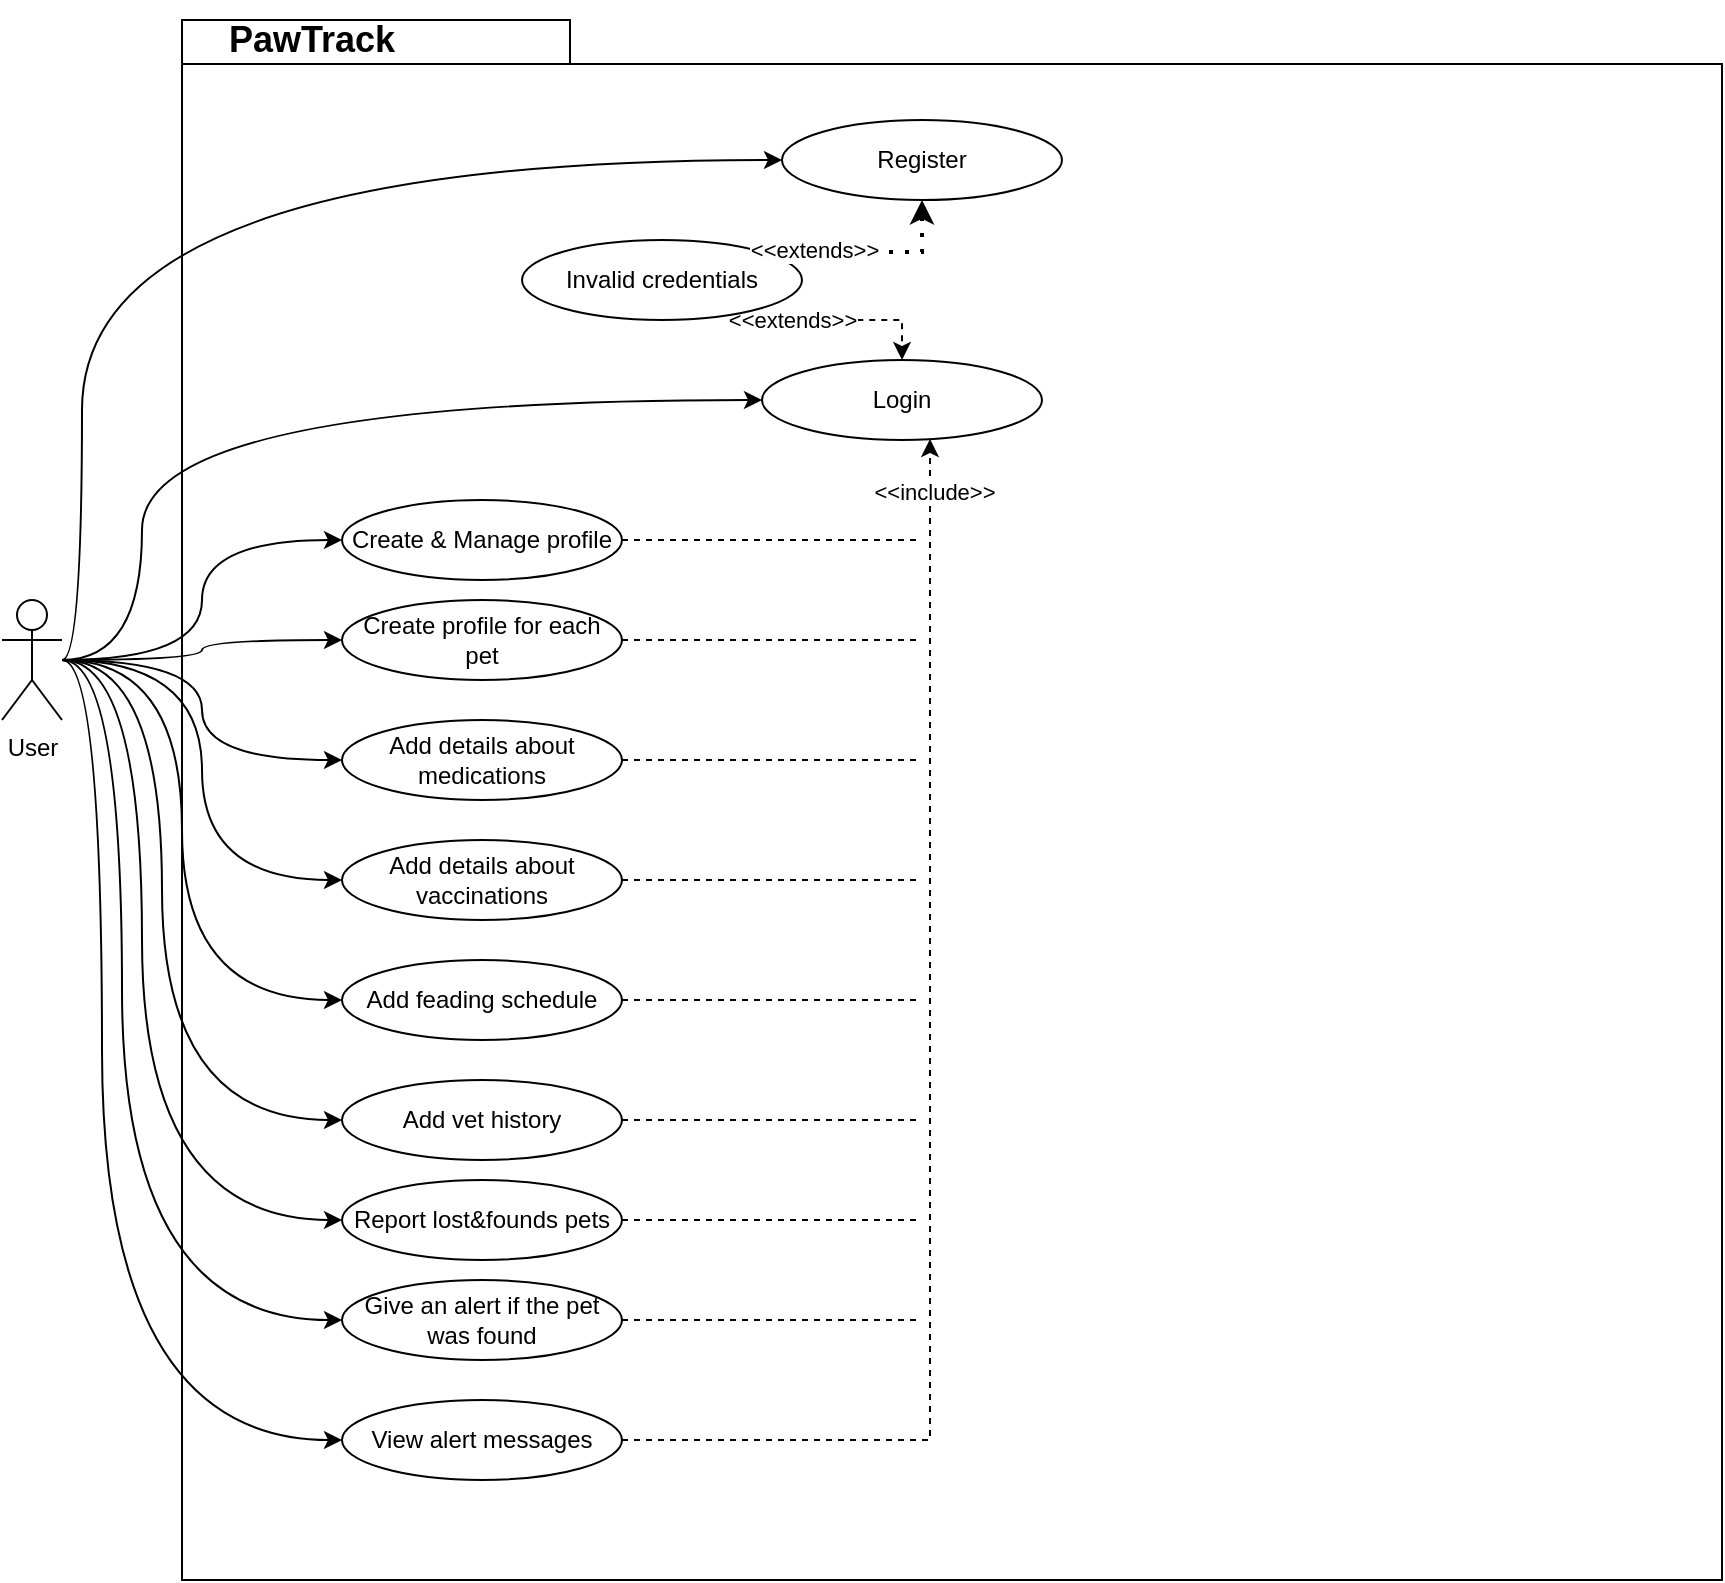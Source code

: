 <mxfile version="26.1.3">
  <diagram name="use case diagram" id="r7t_pRQ6ANRW3cNRwDmR">
    <mxGraphModel dx="2047" dy="1061" grid="1" gridSize="10" guides="1" tooltips="1" connect="1" arrows="1" fold="1" page="1" pageScale="1" pageWidth="850" pageHeight="1100" math="0" shadow="0">
      <root>
        <mxCell id="0" />
        <mxCell id="1" parent="0" />
        <mxCell id="wqspUDHO9LXzTkl7utpf-1" value="" style="shape=folder;fontStyle=1;spacingTop=10;tabWidth=194;tabHeight=22;tabPosition=left;html=1;rounded=0;shadow=0;comic=0;labelBackgroundColor=none;strokeWidth=1;fillColor=none;fontFamily=Verdana;fontSize=10;align=center;" vertex="1" parent="1">
          <mxGeometry x="380" y="100" width="770" height="780" as="geometry" />
        </mxCell>
        <mxCell id="wqspUDHO9LXzTkl7utpf-2" value="&lt;b&gt;&lt;font style=&quot;font-size: 18px;&quot;&gt;PawTrack&lt;/font&gt;&lt;/b&gt;" style="text;html=1;align=center;verticalAlign=middle;whiteSpace=wrap;rounded=0;" vertex="1" parent="1">
          <mxGeometry x="370" y="90" width="150" height="40" as="geometry" />
        </mxCell>
        <mxCell id="wqspUDHO9LXzTkl7utpf-3" value="Login" style="ellipse;whiteSpace=wrap;html=1;" vertex="1" parent="1">
          <mxGeometry x="670" y="270" width="140" height="40" as="geometry" />
        </mxCell>
        <mxCell id="wqspUDHO9LXzTkl7utpf-4" style="edgeStyle=orthogonalEdgeStyle;rounded=0;orthogonalLoop=1;jettySize=auto;html=1;exitX=1;exitY=1;exitDx=0;exitDy=0;entryX=0.5;entryY=0;entryDx=0;entryDy=0;dashed=1;" edge="1" parent="1" source="wqspUDHO9LXzTkl7utpf-6" target="wqspUDHO9LXzTkl7utpf-3">
          <mxGeometry relative="1" as="geometry">
            <Array as="points">
              <mxPoint x="670" y="250" />
              <mxPoint x="740" y="250" />
            </Array>
          </mxGeometry>
        </mxCell>
        <mxCell id="wqspUDHO9LXzTkl7utpf-5" value="&amp;lt;&amp;lt;extends&amp;gt;&amp;gt;" style="edgeLabel;html=1;align=center;verticalAlign=middle;resizable=0;points=[];" vertex="1" connectable="0" parent="wqspUDHO9LXzTkl7utpf-4">
          <mxGeometry x="-0.558" relative="1" as="geometry">
            <mxPoint as="offset" />
          </mxGeometry>
        </mxCell>
        <mxCell id="wqspUDHO9LXzTkl7utpf-6" value="Invalid credentials" style="ellipse;whiteSpace=wrap;html=1;" vertex="1" parent="1">
          <mxGeometry x="550" y="210" width="140" height="40" as="geometry" />
        </mxCell>
        <mxCell id="wqspUDHO9LXzTkl7utpf-7" value="Register" style="ellipse;whiteSpace=wrap;html=1;" vertex="1" parent="1">
          <mxGeometry x="680" y="150" width="140" height="40" as="geometry" />
        </mxCell>
        <mxCell id="wqspUDHO9LXzTkl7utpf-8" value="" style="endArrow=classic;dashed=1;html=1;dashPattern=1 3;strokeWidth=2;rounded=0;exitX=1;exitY=0;exitDx=0;exitDy=0;entryX=0.5;entryY=1;entryDx=0;entryDy=0;startArrow=none;startFill=0;endFill=1;" edge="1" parent="1" source="wqspUDHO9LXzTkl7utpf-6" target="wqspUDHO9LXzTkl7utpf-7">
          <mxGeometry width="50" height="50" relative="1" as="geometry">
            <mxPoint x="720" y="320" as="sourcePoint" />
            <mxPoint x="770" y="270" as="targetPoint" />
            <Array as="points">
              <mxPoint x="750" y="216" />
            </Array>
          </mxGeometry>
        </mxCell>
        <mxCell id="wqspUDHO9LXzTkl7utpf-9" value="&amp;lt;&amp;lt;extends&amp;gt;&amp;gt;" style="edgeLabel;html=1;align=center;verticalAlign=middle;resizable=0;points=[];" vertex="1" connectable="0" parent="wqspUDHO9LXzTkl7utpf-8">
          <mxGeometry x="-0.503" y="1" relative="1" as="geometry">
            <mxPoint as="offset" />
          </mxGeometry>
        </mxCell>
        <mxCell id="wqspUDHO9LXzTkl7utpf-34" style="edgeStyle=orthogonalEdgeStyle;rounded=0;orthogonalLoop=1;jettySize=auto;html=1;entryX=0;entryY=0.5;entryDx=0;entryDy=0;curved=1;" edge="1" parent="1" source="wqspUDHO9LXzTkl7utpf-10" target="wqspUDHO9LXzTkl7utpf-7">
          <mxGeometry relative="1" as="geometry">
            <Array as="points">
              <mxPoint x="330" y="420" />
              <mxPoint x="330" y="170" />
            </Array>
          </mxGeometry>
        </mxCell>
        <mxCell id="wqspUDHO9LXzTkl7utpf-35" style="edgeStyle=orthogonalEdgeStyle;rounded=0;orthogonalLoop=1;jettySize=auto;html=1;entryX=0;entryY=0.5;entryDx=0;entryDy=0;curved=1;" edge="1" parent="1" source="wqspUDHO9LXzTkl7utpf-10" target="wqspUDHO9LXzTkl7utpf-3">
          <mxGeometry relative="1" as="geometry">
            <Array as="points">
              <mxPoint x="360" y="420" />
              <mxPoint x="360" y="290" />
            </Array>
          </mxGeometry>
        </mxCell>
        <mxCell id="wqspUDHO9LXzTkl7utpf-36" style="edgeStyle=orthogonalEdgeStyle;rounded=0;orthogonalLoop=1;jettySize=auto;html=1;entryX=0;entryY=0.5;entryDx=0;entryDy=0;curved=1;" edge="1" parent="1" source="wqspUDHO9LXzTkl7utpf-10" target="wqspUDHO9LXzTkl7utpf-15">
          <mxGeometry relative="1" as="geometry" />
        </mxCell>
        <mxCell id="wqspUDHO9LXzTkl7utpf-37" style="edgeStyle=orthogonalEdgeStyle;rounded=0;orthogonalLoop=1;jettySize=auto;html=1;entryX=0;entryY=0.5;entryDx=0;entryDy=0;curved=1;" edge="1" parent="1" source="wqspUDHO9LXzTkl7utpf-10" target="wqspUDHO9LXzTkl7utpf-16">
          <mxGeometry relative="1" as="geometry" />
        </mxCell>
        <mxCell id="wqspUDHO9LXzTkl7utpf-38" style="edgeStyle=orthogonalEdgeStyle;rounded=0;orthogonalLoop=1;jettySize=auto;html=1;entryX=0;entryY=0.5;entryDx=0;entryDy=0;curved=1;" edge="1" parent="1" source="wqspUDHO9LXzTkl7utpf-10" target="wqspUDHO9LXzTkl7utpf-17">
          <mxGeometry relative="1" as="geometry" />
        </mxCell>
        <mxCell id="wqspUDHO9LXzTkl7utpf-39" style="edgeStyle=orthogonalEdgeStyle;rounded=0;orthogonalLoop=1;jettySize=auto;html=1;entryX=0;entryY=0.5;entryDx=0;entryDy=0;curved=1;" edge="1" parent="1" source="wqspUDHO9LXzTkl7utpf-10" target="wqspUDHO9LXzTkl7utpf-18">
          <mxGeometry relative="1" as="geometry" />
        </mxCell>
        <mxCell id="wqspUDHO9LXzTkl7utpf-40" style="edgeStyle=orthogonalEdgeStyle;rounded=0;orthogonalLoop=1;jettySize=auto;html=1;entryX=0;entryY=0.5;entryDx=0;entryDy=0;curved=1;" edge="1" parent="1" source="wqspUDHO9LXzTkl7utpf-10" target="wqspUDHO9LXzTkl7utpf-19">
          <mxGeometry relative="1" as="geometry">
            <Array as="points">
              <mxPoint x="380" y="420" />
              <mxPoint x="380" y="590" />
            </Array>
          </mxGeometry>
        </mxCell>
        <mxCell id="wqspUDHO9LXzTkl7utpf-41" style="edgeStyle=orthogonalEdgeStyle;rounded=0;orthogonalLoop=1;jettySize=auto;html=1;entryX=0;entryY=0.5;entryDx=0;entryDy=0;curved=1;" edge="1" parent="1" source="wqspUDHO9LXzTkl7utpf-10" target="wqspUDHO9LXzTkl7utpf-20">
          <mxGeometry relative="1" as="geometry">
            <Array as="points">
              <mxPoint x="370" y="420" />
              <mxPoint x="370" y="650" />
            </Array>
          </mxGeometry>
        </mxCell>
        <mxCell id="wqspUDHO9LXzTkl7utpf-42" style="edgeStyle=orthogonalEdgeStyle;rounded=0;orthogonalLoop=1;jettySize=auto;html=1;entryX=0;entryY=0.5;entryDx=0;entryDy=0;curved=1;" edge="1" parent="1" source="wqspUDHO9LXzTkl7utpf-10" target="wqspUDHO9LXzTkl7utpf-21">
          <mxGeometry relative="1" as="geometry">
            <Array as="points">
              <mxPoint x="360" y="420" />
              <mxPoint x="360" y="700" />
            </Array>
          </mxGeometry>
        </mxCell>
        <mxCell id="wqspUDHO9LXzTkl7utpf-43" style="edgeStyle=orthogonalEdgeStyle;rounded=0;orthogonalLoop=1;jettySize=auto;html=1;entryX=0;entryY=0.5;entryDx=0;entryDy=0;curved=1;" edge="1" parent="1" source="wqspUDHO9LXzTkl7utpf-10" target="wqspUDHO9LXzTkl7utpf-22">
          <mxGeometry relative="1" as="geometry">
            <Array as="points">
              <mxPoint x="350" y="420" />
              <mxPoint x="350" y="750" />
            </Array>
          </mxGeometry>
        </mxCell>
        <mxCell id="wqspUDHO9LXzTkl7utpf-44" style="edgeStyle=orthogonalEdgeStyle;rounded=0;orthogonalLoop=1;jettySize=auto;html=1;entryX=0;entryY=0.5;entryDx=0;entryDy=0;curved=1;" edge="1" parent="1" source="wqspUDHO9LXzTkl7utpf-10" target="wqspUDHO9LXzTkl7utpf-23">
          <mxGeometry relative="1" as="geometry">
            <Array as="points">
              <mxPoint x="340" y="420" />
              <mxPoint x="340" y="810" />
            </Array>
          </mxGeometry>
        </mxCell>
        <mxCell id="wqspUDHO9LXzTkl7utpf-10" value="User" style="shape=umlActor;verticalLabelPosition=bottom;verticalAlign=top;html=1;outlineConnect=0;" vertex="1" parent="1">
          <mxGeometry x="290" y="390" width="30" height="60" as="geometry" />
        </mxCell>
        <mxCell id="wqspUDHO9LXzTkl7utpf-32" style="edgeStyle=orthogonalEdgeStyle;rounded=0;orthogonalLoop=1;jettySize=auto;html=1;dashed=1;endArrow=none;startFill=0;" edge="1" parent="1" source="wqspUDHO9LXzTkl7utpf-15">
          <mxGeometry relative="1" as="geometry">
            <mxPoint x="750" y="360" as="targetPoint" />
          </mxGeometry>
        </mxCell>
        <mxCell id="wqspUDHO9LXzTkl7utpf-15" value="Create &amp;amp; Manage profile" style="ellipse;whiteSpace=wrap;html=1;" vertex="1" parent="1">
          <mxGeometry x="460" y="340" width="140" height="40" as="geometry" />
        </mxCell>
        <mxCell id="wqspUDHO9LXzTkl7utpf-31" style="edgeStyle=orthogonalEdgeStyle;rounded=0;orthogonalLoop=1;jettySize=auto;html=1;dashed=1;endArrow=none;startFill=0;" edge="1" parent="1" source="wqspUDHO9LXzTkl7utpf-16">
          <mxGeometry relative="1" as="geometry">
            <mxPoint x="750" y="410" as="targetPoint" />
          </mxGeometry>
        </mxCell>
        <mxCell id="wqspUDHO9LXzTkl7utpf-16" value="Create profile for each pet" style="ellipse;whiteSpace=wrap;html=1;" vertex="1" parent="1">
          <mxGeometry x="460" y="390" width="140" height="40" as="geometry" />
        </mxCell>
        <mxCell id="wqspUDHO9LXzTkl7utpf-30" style="edgeStyle=orthogonalEdgeStyle;rounded=0;orthogonalLoop=1;jettySize=auto;html=1;dashed=1;endArrow=none;startFill=0;" edge="1" parent="1" source="wqspUDHO9LXzTkl7utpf-17">
          <mxGeometry relative="1" as="geometry">
            <mxPoint x="750" y="470.0" as="targetPoint" />
          </mxGeometry>
        </mxCell>
        <mxCell id="wqspUDHO9LXzTkl7utpf-17" value="Add details about medications" style="ellipse;whiteSpace=wrap;html=1;" vertex="1" parent="1">
          <mxGeometry x="460" y="450" width="140" height="40" as="geometry" />
        </mxCell>
        <mxCell id="wqspUDHO9LXzTkl7utpf-29" style="edgeStyle=orthogonalEdgeStyle;rounded=0;orthogonalLoop=1;jettySize=auto;html=1;endArrow=none;startFill=0;dashed=1;" edge="1" parent="1" source="wqspUDHO9LXzTkl7utpf-18">
          <mxGeometry relative="1" as="geometry">
            <mxPoint x="750" y="530" as="targetPoint" />
          </mxGeometry>
        </mxCell>
        <mxCell id="wqspUDHO9LXzTkl7utpf-18" value="Add details about vaccinations" style="ellipse;whiteSpace=wrap;html=1;" vertex="1" parent="1">
          <mxGeometry x="460" y="510" width="140" height="40" as="geometry" />
        </mxCell>
        <mxCell id="wqspUDHO9LXzTkl7utpf-28" style="edgeStyle=orthogonalEdgeStyle;rounded=0;orthogonalLoop=1;jettySize=auto;html=1;dashed=1;endArrow=none;startFill=0;" edge="1" parent="1" source="wqspUDHO9LXzTkl7utpf-19">
          <mxGeometry relative="1" as="geometry">
            <mxPoint x="750" y="590" as="targetPoint" />
          </mxGeometry>
        </mxCell>
        <mxCell id="wqspUDHO9LXzTkl7utpf-19" value="Add feading schedule" style="ellipse;whiteSpace=wrap;html=1;" vertex="1" parent="1">
          <mxGeometry x="460" y="570" width="140" height="40" as="geometry" />
        </mxCell>
        <mxCell id="wqspUDHO9LXzTkl7utpf-27" style="edgeStyle=orthogonalEdgeStyle;rounded=0;orthogonalLoop=1;jettySize=auto;html=1;dashed=1;endArrow=none;startFill=0;" edge="1" parent="1" source="wqspUDHO9LXzTkl7utpf-20">
          <mxGeometry relative="1" as="geometry">
            <mxPoint x="750" y="650" as="targetPoint" />
          </mxGeometry>
        </mxCell>
        <mxCell id="wqspUDHO9LXzTkl7utpf-20" value="Add vet history" style="ellipse;whiteSpace=wrap;html=1;" vertex="1" parent="1">
          <mxGeometry x="460" y="630" width="140" height="40" as="geometry" />
        </mxCell>
        <mxCell id="wqspUDHO9LXzTkl7utpf-26" style="edgeStyle=orthogonalEdgeStyle;rounded=0;orthogonalLoop=1;jettySize=auto;html=1;dashed=1;endArrow=none;startFill=0;" edge="1" parent="1" source="wqspUDHO9LXzTkl7utpf-21">
          <mxGeometry relative="1" as="geometry">
            <mxPoint x="750" y="700" as="targetPoint" />
          </mxGeometry>
        </mxCell>
        <mxCell id="wqspUDHO9LXzTkl7utpf-21" value="Report lost&amp;amp;founds pets" style="ellipse;whiteSpace=wrap;html=1;" vertex="1" parent="1">
          <mxGeometry x="460" y="680" width="140" height="40" as="geometry" />
        </mxCell>
        <mxCell id="wqspUDHO9LXzTkl7utpf-25" style="edgeStyle=orthogonalEdgeStyle;rounded=0;orthogonalLoop=1;jettySize=auto;html=1;endArrow=none;startFill=0;dashed=1;" edge="1" parent="1" source="wqspUDHO9LXzTkl7utpf-22">
          <mxGeometry relative="1" as="geometry">
            <mxPoint x="750" y="750.0" as="targetPoint" />
          </mxGeometry>
        </mxCell>
        <mxCell id="wqspUDHO9LXzTkl7utpf-22" value="Give an alert if the pet was found" style="ellipse;whiteSpace=wrap;html=1;" vertex="1" parent="1">
          <mxGeometry x="460" y="730" width="140" height="40" as="geometry" />
        </mxCell>
        <mxCell id="wqspUDHO9LXzTkl7utpf-23" value="View alert messages" style="ellipse;whiteSpace=wrap;html=1;" vertex="1" parent="1">
          <mxGeometry x="460" y="790" width="140" height="40" as="geometry" />
        </mxCell>
        <mxCell id="wqspUDHO9LXzTkl7utpf-24" style="edgeStyle=orthogonalEdgeStyle;rounded=0;orthogonalLoop=1;jettySize=auto;html=1;entryX=0.6;entryY=0.988;entryDx=0;entryDy=0;entryPerimeter=0;dashed=1;" edge="1" parent="1" source="wqspUDHO9LXzTkl7utpf-23" target="wqspUDHO9LXzTkl7utpf-3">
          <mxGeometry relative="1" as="geometry" />
        </mxCell>
        <mxCell id="wqspUDHO9LXzTkl7utpf-33" value="&amp;lt;&amp;lt;include&amp;gt;&amp;gt;" style="edgeLabel;html=1;align=center;verticalAlign=middle;resizable=0;points=[];" vertex="1" connectable="0" parent="wqspUDHO9LXzTkl7utpf-24">
          <mxGeometry x="0.92" y="-2" relative="1" as="geometry">
            <mxPoint as="offset" />
          </mxGeometry>
        </mxCell>
      </root>
    </mxGraphModel>
  </diagram>
</mxfile>
